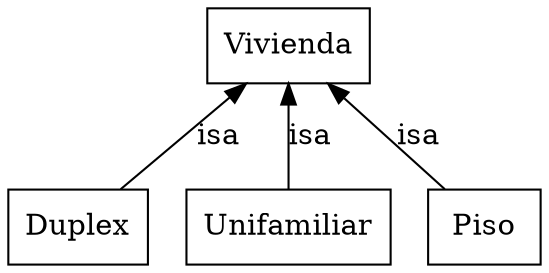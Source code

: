 digraph Ontologia {
	graph [bb="0,0,224,123"];
	node [label="\N"];
	Duplex	 [color="0.0,0.0,0.0",
		fontcolor="0.0,0.0,0.0",
		height=0.5,
		label=Duplex,
		pos="28,18",
		shape=box,
		width=0.77778];
	Vivienda	 [color="0.0,0.0,0.0",
		fontcolor="0.0,0.0,0.0",
		height=0.5,
		label=Vivienda,
		pos="113,105",
		shape=box,
		width=0.90278];
	Vivienda -> Duplex	 [color="0.0,0.0,0.0",
		dir=back,
		fontcolor="0.0,0.0,0.0",
		label=isa,
		lp="84,61.5",
		pos="s,95.799,86.799 88.467,79.467 74.603,65.603 57.612,48.612 45.175,36.175"];
	Unifamiliar	 [color="0.0,0.0,0.0",
		fontcolor="0.0,0.0,0.0",
		height=0.5,
		label=Unifamiliar,
		pos="113,18",
		shape=box,
		width=1.0694];
	Vivienda -> Unifamiliar	 [color="0.0,0.0,0.0",
		dir=back,
		fontcolor="0.0,0.0,0.0",
		label=isa,
		lp="121,61.5",
		pos="s,113,86.799 113,76.734 113,63.419 113,47.806 113,36.175"];
	Piso	 [color="0.0,0.0,0.0",
		fontcolor="0.0,0.0,0.0",
		height=0.5,
		label=Piso,
		pos="197,18",
		shape=box,
		width=0.75];
	Vivienda -> Piso	 [color="0.0,0.0,0.0",
		dir=back,
		fontcolor="0.0,0.0,0.0",
		label=isa,
		lp="169,61.5",
		pos="s,130,86.799 137.24,79.467 150.95,65.603 167.74,48.612 180.03,36.175"];
}
